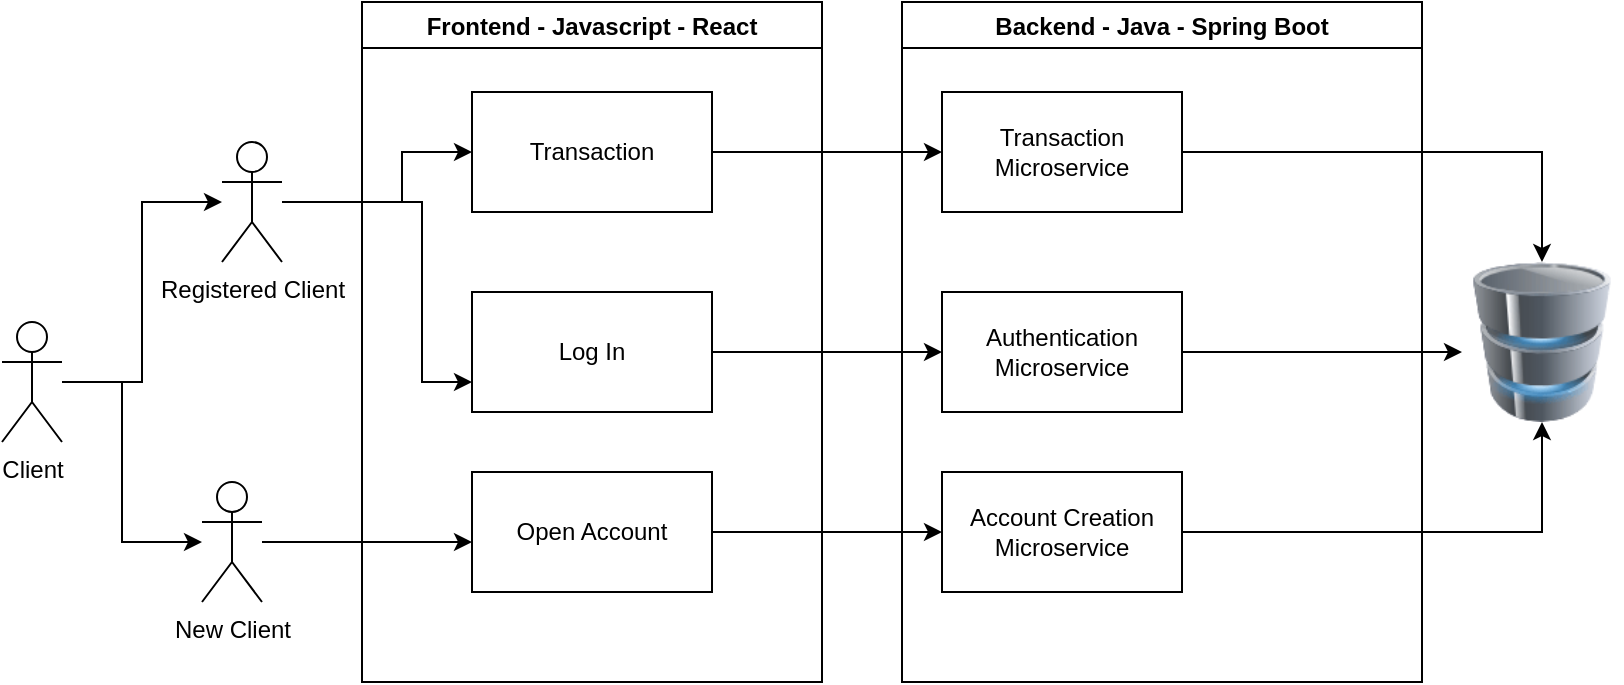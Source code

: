 <mxfile version="15.7.3" type="device"><diagram id="GuetLtPI46jLCBB-qz4N" name="Page-1"><mxGraphModel dx="1102" dy="592" grid="1" gridSize="10" guides="1" tooltips="1" connect="1" arrows="1" fold="1" page="1" pageScale="1" pageWidth="827" pageHeight="1169" math="0" shadow="0"><root><mxCell id="0"/><mxCell id="1" parent="0"/><mxCell id="EI6TG-G9EbB0ayZfavQd-7" style="edgeStyle=orthogonalEdgeStyle;rounded=0;orthogonalLoop=1;jettySize=auto;html=1;" edge="1" parent="1" source="EI6TG-G9EbB0ayZfavQd-1"><mxGeometry relative="1" as="geometry"><mxPoint x="120" y="120" as="targetPoint"/><Array as="points"><mxPoint x="80" y="210"/><mxPoint x="80" y="120"/></Array></mxGeometry></mxCell><mxCell id="EI6TG-G9EbB0ayZfavQd-8" style="edgeStyle=orthogonalEdgeStyle;rounded=0;orthogonalLoop=1;jettySize=auto;html=1;" edge="1" parent="1" source="EI6TG-G9EbB0ayZfavQd-1" target="EI6TG-G9EbB0ayZfavQd-3"><mxGeometry relative="1" as="geometry"><Array as="points"><mxPoint x="70" y="210"/><mxPoint x="70" y="290"/></Array></mxGeometry></mxCell><mxCell id="EI6TG-G9EbB0ayZfavQd-1" value="Client" style="shape=umlActor;verticalLabelPosition=bottom;verticalAlign=top;html=1;outlineConnect=0;" vertex="1" parent="1"><mxGeometry x="10" y="180" width="30" height="60" as="geometry"/></mxCell><mxCell id="EI6TG-G9EbB0ayZfavQd-17" style="edgeStyle=orthogonalEdgeStyle;rounded=0;orthogonalLoop=1;jettySize=auto;html=1;" edge="1" parent="1" source="EI6TG-G9EbB0ayZfavQd-2" target="EI6TG-G9EbB0ayZfavQd-15"><mxGeometry relative="1" as="geometry"><Array as="points"><mxPoint x="210" y="120"/><mxPoint x="210" y="95"/></Array></mxGeometry></mxCell><mxCell id="EI6TG-G9EbB0ayZfavQd-18" style="edgeStyle=orthogonalEdgeStyle;rounded=0;orthogonalLoop=1;jettySize=auto;html=1;" edge="1" parent="1" source="EI6TG-G9EbB0ayZfavQd-2" target="EI6TG-G9EbB0ayZfavQd-14"><mxGeometry relative="1" as="geometry"><Array as="points"><mxPoint x="220" y="120"/><mxPoint x="220" y="210"/></Array></mxGeometry></mxCell><mxCell id="EI6TG-G9EbB0ayZfavQd-2" value="Registered Client" style="shape=umlActor;verticalLabelPosition=bottom;verticalAlign=top;html=1;outlineConnect=0;" vertex="1" parent="1"><mxGeometry x="120" y="90" width="30" height="60" as="geometry"/></mxCell><mxCell id="EI6TG-G9EbB0ayZfavQd-23" style="edgeStyle=orthogonalEdgeStyle;rounded=0;orthogonalLoop=1;jettySize=auto;html=1;" edge="1" parent="1" source="EI6TG-G9EbB0ayZfavQd-3" target="EI6TG-G9EbB0ayZfavQd-13"><mxGeometry relative="1" as="geometry"><Array as="points"><mxPoint x="220" y="290"/><mxPoint x="220" y="290"/></Array></mxGeometry></mxCell><mxCell id="EI6TG-G9EbB0ayZfavQd-3" value="New Client" style="shape=umlActor;verticalLabelPosition=bottom;verticalAlign=top;html=1;outlineConnect=0;" vertex="1" parent="1"><mxGeometry x="110" y="260" width="30" height="60" as="geometry"/></mxCell><mxCell id="EI6TG-G9EbB0ayZfavQd-10" value="Frontend - Javascript - React" style="swimlane;" vertex="1" parent="1"><mxGeometry x="190" y="20" width="230" height="340" as="geometry"/></mxCell><mxCell id="EI6TG-G9EbB0ayZfavQd-13" value="Open Account" style="rounded=0;whiteSpace=wrap;html=1;" vertex="1" parent="EI6TG-G9EbB0ayZfavQd-10"><mxGeometry x="55" y="235" width="120" height="60" as="geometry"/></mxCell><mxCell id="EI6TG-G9EbB0ayZfavQd-14" value="Log In" style="rounded=0;whiteSpace=wrap;html=1;" vertex="1" parent="EI6TG-G9EbB0ayZfavQd-10"><mxGeometry x="55" y="145" width="120" height="60" as="geometry"/></mxCell><mxCell id="EI6TG-G9EbB0ayZfavQd-15" value="Transaction" style="rounded=0;whiteSpace=wrap;html=1;" vertex="1" parent="EI6TG-G9EbB0ayZfavQd-10"><mxGeometry x="55" y="45" width="120" height="60" as="geometry"/></mxCell><mxCell id="EI6TG-G9EbB0ayZfavQd-11" value="Backend - Java - Spring Boot" style="swimlane;" vertex="1" parent="1"><mxGeometry x="460" y="20" width="260" height="340" as="geometry"/></mxCell><mxCell id="EI6TG-G9EbB0ayZfavQd-25" value="Transaction Microservice" style="rounded=0;whiteSpace=wrap;html=1;" vertex="1" parent="EI6TG-G9EbB0ayZfavQd-11"><mxGeometry x="20" y="45" width="120" height="60" as="geometry"/></mxCell><mxCell id="EI6TG-G9EbB0ayZfavQd-26" value="Authentication Microservice" style="rounded=0;whiteSpace=wrap;html=1;" vertex="1" parent="EI6TG-G9EbB0ayZfavQd-11"><mxGeometry x="20" y="145" width="120" height="60" as="geometry"/></mxCell><mxCell id="EI6TG-G9EbB0ayZfavQd-33" value="Account Creation Microservice" style="rounded=0;whiteSpace=wrap;html=1;" vertex="1" parent="EI6TG-G9EbB0ayZfavQd-11"><mxGeometry x="20" y="235" width="120" height="60" as="geometry"/></mxCell><mxCell id="EI6TG-G9EbB0ayZfavQd-12" value="" style="image;html=1;image=img/lib/clip_art/computers/Database_128x128.png" vertex="1" parent="1"><mxGeometry x="740" y="150" width="80" height="80" as="geometry"/></mxCell><mxCell id="EI6TG-G9EbB0ayZfavQd-32" style="edgeStyle=orthogonalEdgeStyle;rounded=0;orthogonalLoop=1;jettySize=auto;html=1;entryX=0;entryY=0.5;entryDx=0;entryDy=0;" edge="1" parent="1" source="EI6TG-G9EbB0ayZfavQd-15" target="EI6TG-G9EbB0ayZfavQd-25"><mxGeometry relative="1" as="geometry"/></mxCell><mxCell id="EI6TG-G9EbB0ayZfavQd-34" style="edgeStyle=orthogonalEdgeStyle;rounded=0;orthogonalLoop=1;jettySize=auto;html=1;" edge="1" parent="1" source="EI6TG-G9EbB0ayZfavQd-26" target="EI6TG-G9EbB0ayZfavQd-12"><mxGeometry relative="1" as="geometry"><Array as="points"><mxPoint x="710" y="195"/><mxPoint x="710" y="195"/></Array></mxGeometry></mxCell><mxCell id="EI6TG-G9EbB0ayZfavQd-35" style="edgeStyle=orthogonalEdgeStyle;rounded=0;orthogonalLoop=1;jettySize=auto;html=1;" edge="1" parent="1" source="EI6TG-G9EbB0ayZfavQd-25" target="EI6TG-G9EbB0ayZfavQd-12"><mxGeometry relative="1" as="geometry"/></mxCell><mxCell id="EI6TG-G9EbB0ayZfavQd-36" style="edgeStyle=orthogonalEdgeStyle;rounded=0;orthogonalLoop=1;jettySize=auto;html=1;entryX=0.5;entryY=1;entryDx=0;entryDy=0;" edge="1" parent="1" source="EI6TG-G9EbB0ayZfavQd-33" target="EI6TG-G9EbB0ayZfavQd-12"><mxGeometry relative="1" as="geometry"/></mxCell><mxCell id="EI6TG-G9EbB0ayZfavQd-37" style="edgeStyle=orthogonalEdgeStyle;rounded=0;orthogonalLoop=1;jettySize=auto;html=1;" edge="1" parent="1" source="EI6TG-G9EbB0ayZfavQd-13" target="EI6TG-G9EbB0ayZfavQd-33"><mxGeometry relative="1" as="geometry"/></mxCell><mxCell id="EI6TG-G9EbB0ayZfavQd-38" style="edgeStyle=orthogonalEdgeStyle;rounded=0;orthogonalLoop=1;jettySize=auto;html=1;" edge="1" parent="1" source="EI6TG-G9EbB0ayZfavQd-14" target="EI6TG-G9EbB0ayZfavQd-26"><mxGeometry relative="1" as="geometry"/></mxCell></root></mxGraphModel></diagram></mxfile>